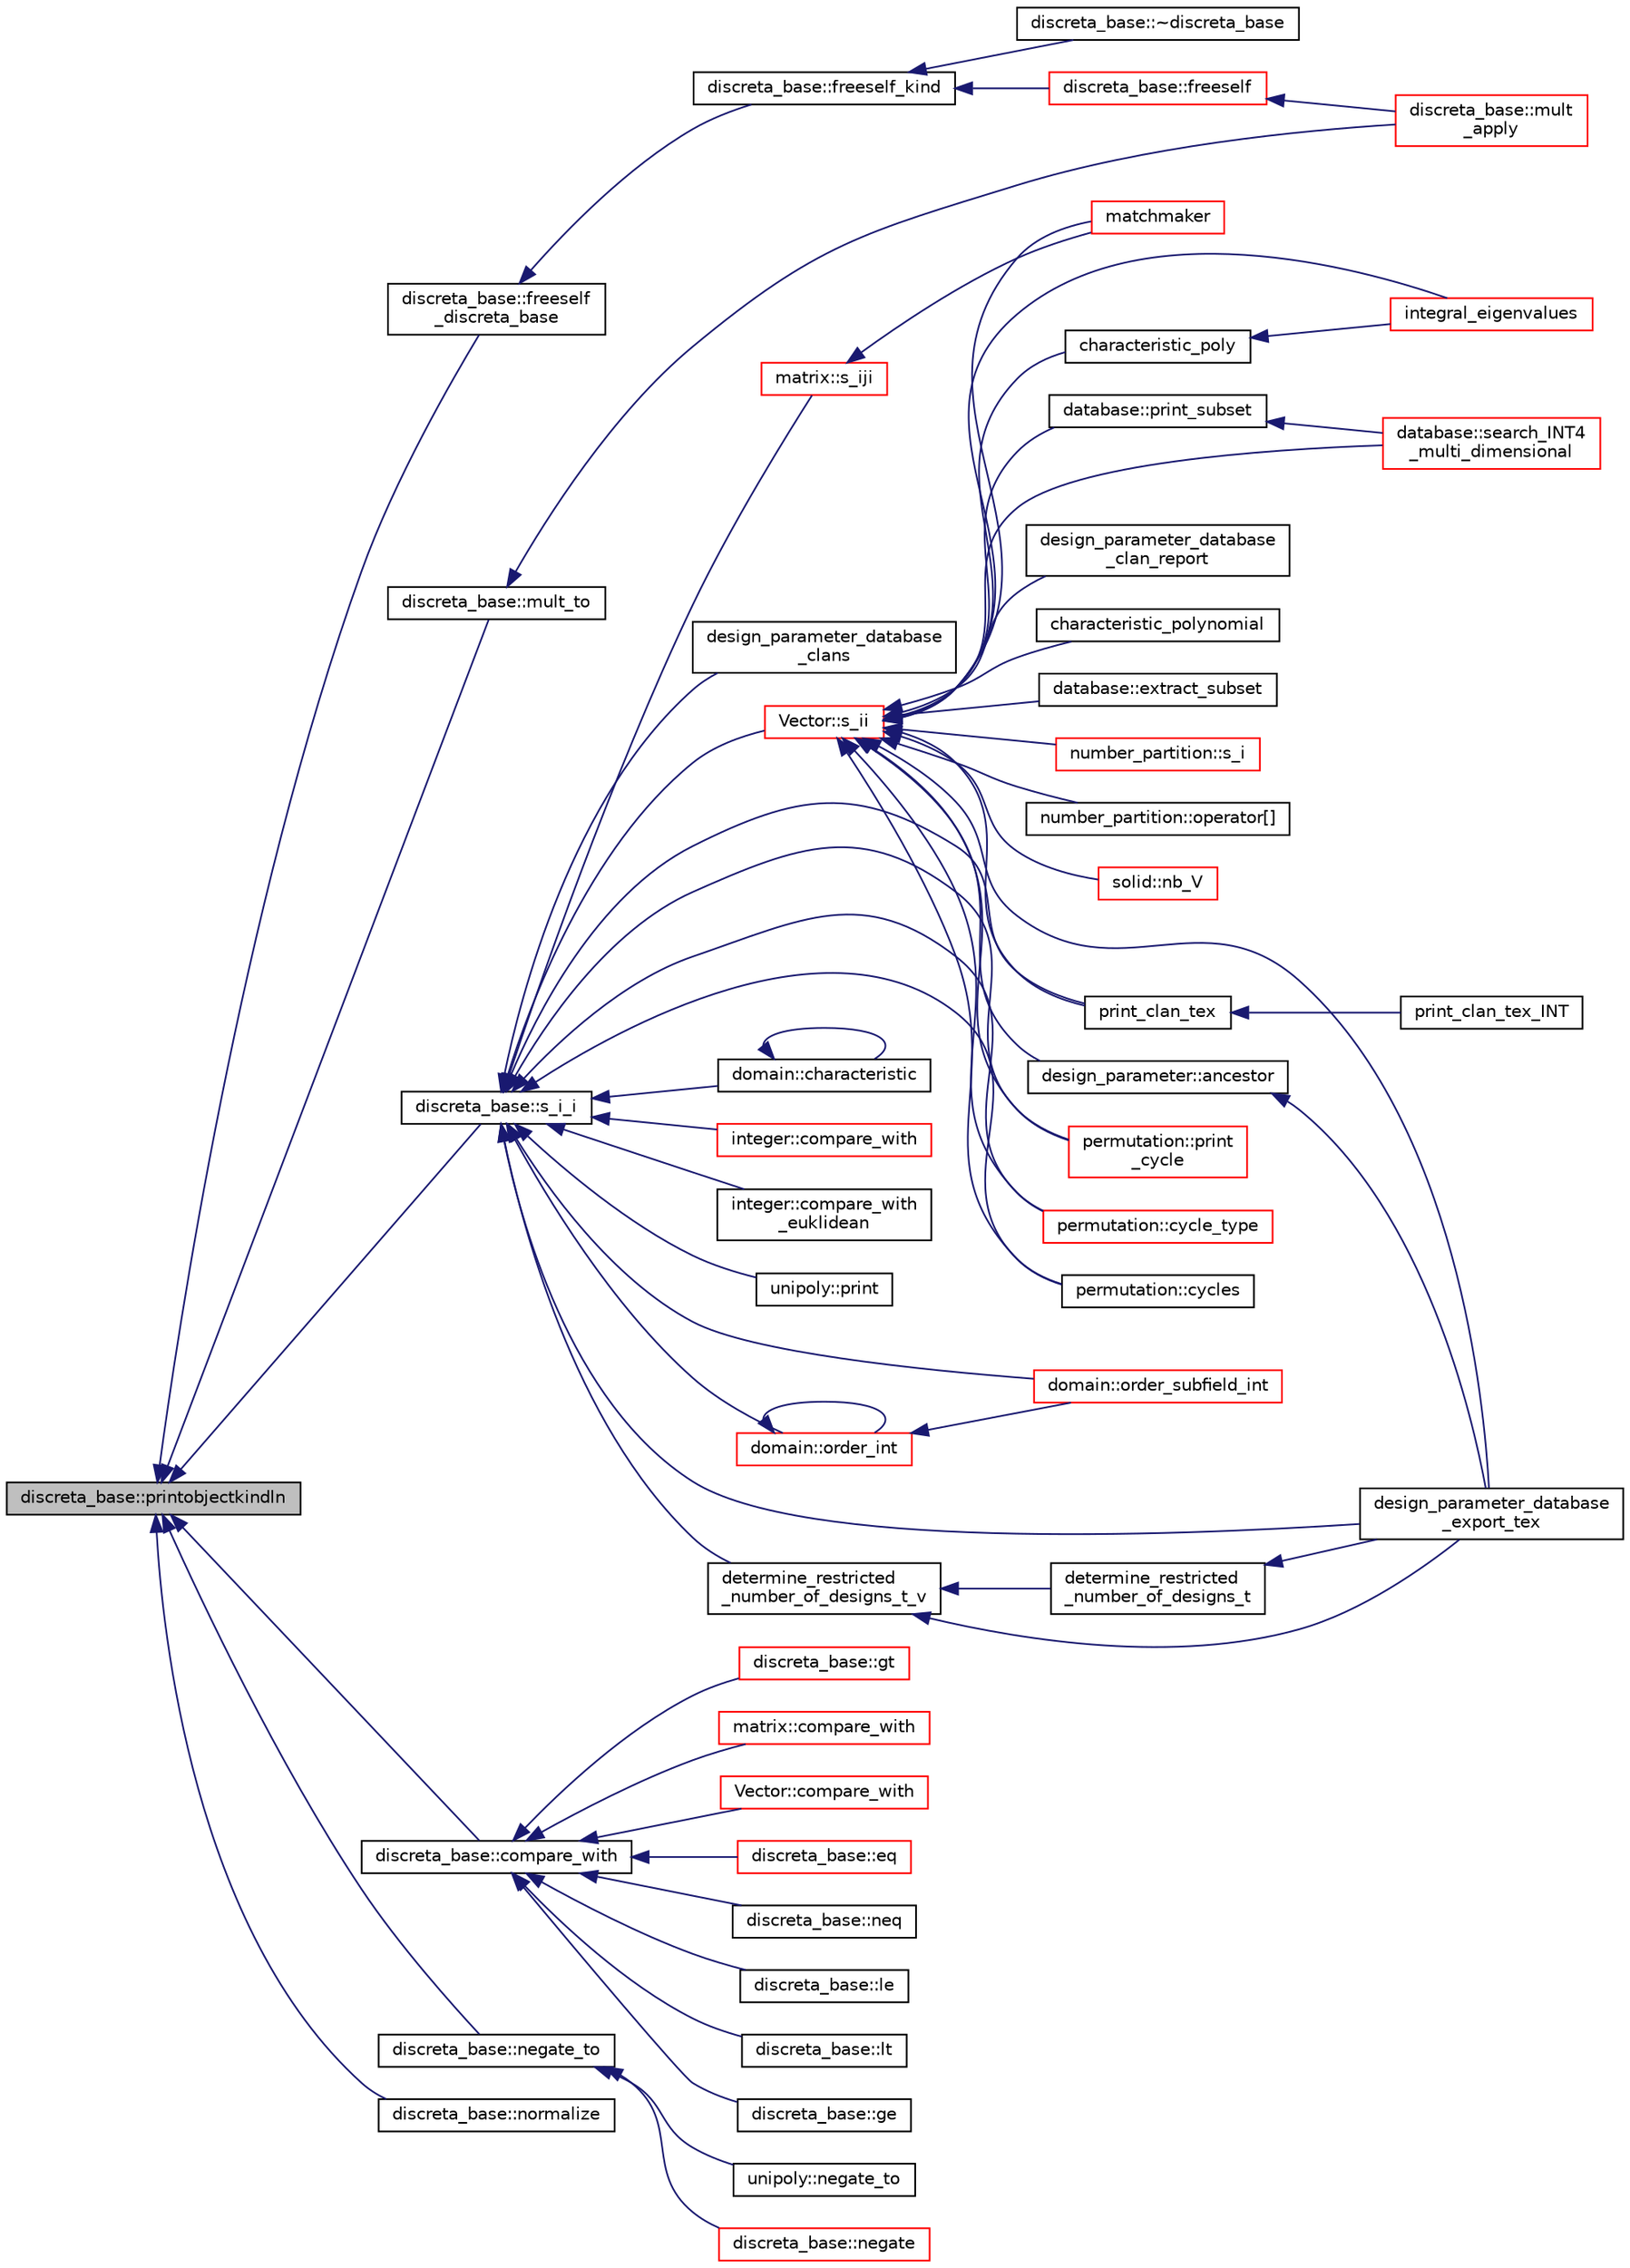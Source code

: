 digraph "discreta_base::printobjectkindln"
{
  edge [fontname="Helvetica",fontsize="10",labelfontname="Helvetica",labelfontsize="10"];
  node [fontname="Helvetica",fontsize="10",shape=record];
  rankdir="LR";
  Node15594 [label="discreta_base::printobjectkindln",height=0.2,width=0.4,color="black", fillcolor="grey75", style="filled", fontcolor="black"];
  Node15594 -> Node15595 [dir="back",color="midnightblue",fontsize="10",style="solid",fontname="Helvetica"];
  Node15595 [label="discreta_base::freeself\l_discreta_base",height=0.2,width=0.4,color="black", fillcolor="white", style="filled",URL="$d7/d71/classdiscreta__base.html#a8b1ec2cee4566034441e066dc2c027db"];
  Node15595 -> Node15596 [dir="back",color="midnightblue",fontsize="10",style="solid",fontname="Helvetica"];
  Node15596 [label="discreta_base::freeself_kind",height=0.2,width=0.4,color="black", fillcolor="white", style="filled",URL="$d7/d71/classdiscreta__base.html#a63a23ada2165b3838fab719ed458cec8"];
  Node15596 -> Node15597 [dir="back",color="midnightblue",fontsize="10",style="solid",fontname="Helvetica"];
  Node15597 [label="discreta_base::~discreta_base",height=0.2,width=0.4,color="black", fillcolor="white", style="filled",URL="$d7/d71/classdiscreta__base.html#a14df6915d3622e941d8bd541a6818d0e"];
  Node15596 -> Node15598 [dir="back",color="midnightblue",fontsize="10",style="solid",fontname="Helvetica"];
  Node15598 [label="discreta_base::freeself",height=0.2,width=0.4,color="red", fillcolor="white", style="filled",URL="$d7/d71/classdiscreta__base.html#a9a3c9501a562293b5667c11b9174d6e5"];
  Node15598 -> Node15599 [dir="back",color="midnightblue",fontsize="10",style="solid",fontname="Helvetica"];
  Node15599 [label="discreta_base::mult\l_apply",height=0.2,width=0.4,color="red", fillcolor="white", style="filled",URL="$d7/d71/classdiscreta__base.html#a301b8d0527d3a60ba410bba87446f490"];
  Node15594 -> Node15964 [dir="back",color="midnightblue",fontsize="10",style="solid",fontname="Helvetica"];
  Node15964 [label="discreta_base::s_i_i",height=0.2,width=0.4,color="black", fillcolor="white", style="filled",URL="$d7/d71/classdiscreta__base.html#aadb92c01fbe69b3034b0214b33fbc735"];
  Node15964 -> Node15650 [dir="back",color="midnightblue",fontsize="10",style="solid",fontname="Helvetica"];
  Node15650 [label="print_clan_tex",height=0.2,width=0.4,color="black", fillcolor="white", style="filled",URL="$d9/d60/discreta_8h.html#a46caf83aa0d557a42ac3710c7f5dc665"];
  Node15650 -> Node15625 [dir="back",color="midnightblue",fontsize="10",style="solid",fontname="Helvetica"];
  Node15625 [label="print_clan_tex_INT",height=0.2,width=0.4,color="black", fillcolor="white", style="filled",URL="$d9/d60/discreta_8h.html#a6940852a56bea54b6b60aa35e5894664"];
  Node15964 -> Node15608 [dir="back",color="midnightblue",fontsize="10",style="solid",fontname="Helvetica"];
  Node15608 [label="design_parameter_database\l_export_tex",height=0.2,width=0.4,color="black", fillcolor="white", style="filled",URL="$d9/d60/discreta_8h.html#a075808c1cf57d126d15a0d7794716de7"];
  Node15964 -> Node15609 [dir="back",color="midnightblue",fontsize="10",style="solid",fontname="Helvetica"];
  Node15609 [label="determine_restricted\l_number_of_designs_t_v",height=0.2,width=0.4,color="black", fillcolor="white", style="filled",URL="$d9/d60/discreta_8h.html#a1f0a99cd9ed4f124762cf5224335b2b7"];
  Node15609 -> Node15608 [dir="back",color="midnightblue",fontsize="10",style="solid",fontname="Helvetica"];
  Node15609 -> Node15610 [dir="back",color="midnightblue",fontsize="10",style="solid",fontname="Helvetica"];
  Node15610 [label="determine_restricted\l_number_of_designs_t",height=0.2,width=0.4,color="black", fillcolor="white", style="filled",URL="$d9/d60/discreta_8h.html#a040387501cacb94c30c33dd6a7f25c40"];
  Node15610 -> Node15608 [dir="back",color="midnightblue",fontsize="10",style="solid",fontname="Helvetica"];
  Node15964 -> Node15611 [dir="back",color="midnightblue",fontsize="10",style="solid",fontname="Helvetica"];
  Node15611 [label="design_parameter_database\l_clans",height=0.2,width=0.4,color="black", fillcolor="white", style="filled",URL="$d9/d60/discreta_8h.html#a730cc0fd8e835bbaa467231eebffd74e"];
  Node15964 -> Node15965 [dir="back",color="midnightblue",fontsize="10",style="solid",fontname="Helvetica"];
  Node15965 [label="Vector::s_ii",height=0.2,width=0.4,color="red", fillcolor="white", style="filled",URL="$d5/db2/class_vector.html#a75d4942cc7b9794717b4846c10520db8"];
  Node15965 -> Node15635 [dir="back",color="midnightblue",fontsize="10",style="solid",fontname="Helvetica"];
  Node15635 [label="integral_eigenvalues",height=0.2,width=0.4,color="red", fillcolor="white", style="filled",URL="$da/da3/burnside_8_c.html#a004b5f30973c98c5abc8610af6f266ed"];
  Node15965 -> Node15634 [dir="back",color="midnightblue",fontsize="10",style="solid",fontname="Helvetica"];
  Node15634 [label="characteristic_poly",height=0.2,width=0.4,color="black", fillcolor="white", style="filled",URL="$da/da3/burnside_8_c.html#a5629a5d628bae5cbf28c0de6386de1d5"];
  Node15634 -> Node15635 [dir="back",color="midnightblue",fontsize="10",style="solid",fontname="Helvetica"];
  Node15965 -> Node15650 [dir="back",color="midnightblue",fontsize="10",style="solid",fontname="Helvetica"];
  Node15965 -> Node15608 [dir="back",color="midnightblue",fontsize="10",style="solid",fontname="Helvetica"];
  Node15965 -> Node15612 [dir="back",color="midnightblue",fontsize="10",style="solid",fontname="Helvetica"];
  Node15612 [label="design_parameter_database\l_clan_report",height=0.2,width=0.4,color="black", fillcolor="white", style="filled",URL="$d9/d60/discreta_8h.html#a744595779bda605193b61d01d79ad981"];
  Node15965 -> Node15639 [dir="back",color="midnightblue",fontsize="10",style="solid",fontname="Helvetica"];
  Node15639 [label="matchmaker",height=0.2,width=0.4,color="red", fillcolor="white", style="filled",URL="$d5/d3f/test_8_c.html#a93ef2c2e9896d2a9f32ced4136c2784a"];
  Node15965 -> Node15641 [dir="back",color="midnightblue",fontsize="10",style="solid",fontname="Helvetica"];
  Node15641 [label="characteristic_polynomial",height=0.2,width=0.4,color="black", fillcolor="white", style="filled",URL="$d2/dfa/draw__colored__graph_8_c.html#a62228dd6db2b90823a89d107af4b5d7a"];
  Node15965 -> Node15966 [dir="back",color="midnightblue",fontsize="10",style="solid",fontname="Helvetica"];
  Node15966 [label="database::print_subset",height=0.2,width=0.4,color="black", fillcolor="white", style="filled",URL="$db/d72/classdatabase.html#a8b454f5428b3f00a2de497f21d73f3fa"];
  Node15966 -> Node15645 [dir="back",color="midnightblue",fontsize="10",style="solid",fontname="Helvetica"];
  Node15645 [label="database::search_INT4\l_multi_dimensional",height=0.2,width=0.4,color="red", fillcolor="white", style="filled",URL="$db/d72/classdatabase.html#a43a31b0e56d1401185a452a6686666aa"];
  Node15965 -> Node15967 [dir="back",color="midnightblue",fontsize="10",style="solid",fontname="Helvetica"];
  Node15967 [label="database::extract_subset",height=0.2,width=0.4,color="black", fillcolor="white", style="filled",URL="$db/d72/classdatabase.html#abeb9113b3b9f544afe25bd16fd69662d"];
  Node15965 -> Node15645 [dir="back",color="midnightblue",fontsize="10",style="solid",fontname="Helvetica"];
  Node15965 -> Node15630 [dir="back",color="midnightblue",fontsize="10",style="solid",fontname="Helvetica"];
  Node15630 [label="design_parameter::ancestor",height=0.2,width=0.4,color="black", fillcolor="white", style="filled",URL="$da/d94/classdesign__parameter.html#abd616d2e29cde6f3e797abab001af0c6"];
  Node15630 -> Node15608 [dir="back",color="midnightblue",fontsize="10",style="solid",fontname="Helvetica"];
  Node15965 -> Node15968 [dir="back",color="midnightblue",fontsize="10",style="solid",fontname="Helvetica"];
  Node15968 [label="number_partition::s_i",height=0.2,width=0.4,color="red", fillcolor="white", style="filled",URL="$df/d50/classnumber__partition.html#aca3e653629e80549db9e0cf584a3e16c"];
  Node15965 -> Node15979 [dir="back",color="midnightblue",fontsize="10",style="solid",fontname="Helvetica"];
  Node15979 [label="number_partition::operator[]",height=0.2,width=0.4,color="black", fillcolor="white", style="filled",URL="$df/d50/classnumber__partition.html#a320f8ff6497e3199b10383b740ddf900"];
  Node15965 -> Node15980 [dir="back",color="midnightblue",fontsize="10",style="solid",fontname="Helvetica"];
  Node15980 [label="solid::nb_V",height=0.2,width=0.4,color="red", fillcolor="white", style="filled",URL="$d8/def/classsolid.html#aca646d2fdafa24105634c4959caa88c8"];
  Node15965 -> Node15777 [dir="back",color="midnightblue",fontsize="10",style="solid",fontname="Helvetica"];
  Node15777 [label="permutation::print\l_cycle",height=0.2,width=0.4,color="red", fillcolor="white", style="filled",URL="$d0/d08/classpermutation.html#abf779232815eb4c16286cf642d214b50"];
  Node15965 -> Node15779 [dir="back",color="midnightblue",fontsize="10",style="solid",fontname="Helvetica"];
  Node15779 [label="permutation::cycle_type",height=0.2,width=0.4,color="red", fillcolor="white", style="filled",URL="$d0/d08/classpermutation.html#a5509600cbe40b5c6cdaff56d822b4de0"];
  Node15965 -> Node15674 [dir="back",color="midnightblue",fontsize="10",style="solid",fontname="Helvetica"];
  Node15674 [label="permutation::cycles",height=0.2,width=0.4,color="black", fillcolor="white", style="filled",URL="$d0/d08/classpermutation.html#a88706cf2c683df70a29156f39b3e4895"];
  Node15964 -> Node16074 [dir="back",color="midnightblue",fontsize="10",style="solid",fontname="Helvetica"];
  Node16074 [label="matrix::s_iji",height=0.2,width=0.4,color="red", fillcolor="white", style="filled",URL="$d1/d8d/classmatrix.html#af8d3c35817af62a3c0097ddf64422d96"];
  Node16074 -> Node15639 [dir="back",color="midnightblue",fontsize="10",style="solid",fontname="Helvetica"];
  Node15964 -> Node16084 [dir="back",color="midnightblue",fontsize="10",style="solid",fontname="Helvetica"];
  Node16084 [label="domain::order_int",height=0.2,width=0.4,color="red", fillcolor="white", style="filled",URL="$de/d3b/classdomain.html#aa8dcedfd93e3a8db0069a08b9f0bfff7"];
  Node16084 -> Node16084 [dir="back",color="midnightblue",fontsize="10",style="solid",fontname="Helvetica"];
  Node16084 -> Node16085 [dir="back",color="midnightblue",fontsize="10",style="solid",fontname="Helvetica"];
  Node16085 [label="domain::order_subfield_int",height=0.2,width=0.4,color="red", fillcolor="white", style="filled",URL="$de/d3b/classdomain.html#aca55200b8df1de0873984afa75da5633"];
  Node15964 -> Node16085 [dir="back",color="midnightblue",fontsize="10",style="solid",fontname="Helvetica"];
  Node15964 -> Node16092 [dir="back",color="midnightblue",fontsize="10",style="solid",fontname="Helvetica"];
  Node16092 [label="domain::characteristic",height=0.2,width=0.4,color="black", fillcolor="white", style="filled",URL="$de/d3b/classdomain.html#a821a7f119bb67776aa0521253a98e65c"];
  Node16092 -> Node16092 [dir="back",color="midnightblue",fontsize="10",style="solid",fontname="Helvetica"];
  Node15964 -> Node15772 [dir="back",color="midnightblue",fontsize="10",style="solid",fontname="Helvetica"];
  Node15772 [label="integer::compare_with",height=0.2,width=0.4,color="red", fillcolor="white", style="filled",URL="$d0/de5/classinteger.html#a20cc8d8d4913e9ee746c6758bbb2e62a"];
  Node15964 -> Node16093 [dir="back",color="midnightblue",fontsize="10",style="solid",fontname="Helvetica"];
  Node16093 [label="integer::compare_with\l_euklidean",height=0.2,width=0.4,color="black", fillcolor="white", style="filled",URL="$d0/de5/classinteger.html#a903a43b71a9f65f6b7edb443997f5f0e"];
  Node15964 -> Node15777 [dir="back",color="midnightblue",fontsize="10",style="solid",fontname="Helvetica"];
  Node15964 -> Node15779 [dir="back",color="midnightblue",fontsize="10",style="solid",fontname="Helvetica"];
  Node15964 -> Node15674 [dir="back",color="midnightblue",fontsize="10",style="solid",fontname="Helvetica"];
  Node15964 -> Node15858 [dir="back",color="midnightblue",fontsize="10",style="solid",fontname="Helvetica"];
  Node15858 [label="unipoly::print",height=0.2,width=0.4,color="black", fillcolor="white", style="filled",URL="$d1/d89/classunipoly.html#a9dc0d295bea73d0c20562149f250cd97"];
  Node15594 -> Node16094 [dir="back",color="midnightblue",fontsize="10",style="solid",fontname="Helvetica"];
  Node16094 [label="discreta_base::compare_with",height=0.2,width=0.4,color="black", fillcolor="white", style="filled",URL="$d7/d71/classdiscreta__base.html#a3818444c4301d0b7ed47c3b850ea6c60"];
  Node16094 -> Node16095 [dir="back",color="midnightblue",fontsize="10",style="solid",fontname="Helvetica"];
  Node16095 [label="discreta_base::eq",height=0.2,width=0.4,color="red", fillcolor="white", style="filled",URL="$d7/d71/classdiscreta__base.html#a7afe4f013b04efa764ed9fe099e5eb80"];
  Node16094 -> Node16096 [dir="back",color="midnightblue",fontsize="10",style="solid",fontname="Helvetica"];
  Node16096 [label="discreta_base::neq",height=0.2,width=0.4,color="black", fillcolor="white", style="filled",URL="$d7/d71/classdiscreta__base.html#a42975aaa9bb0b76d468df7fdb9390251"];
  Node16094 -> Node16097 [dir="back",color="midnightblue",fontsize="10",style="solid",fontname="Helvetica"];
  Node16097 [label="discreta_base::le",height=0.2,width=0.4,color="black", fillcolor="white", style="filled",URL="$d7/d71/classdiscreta__base.html#a2813443682a077fd4112415ee299f087"];
  Node16094 -> Node16098 [dir="back",color="midnightblue",fontsize="10",style="solid",fontname="Helvetica"];
  Node16098 [label="discreta_base::lt",height=0.2,width=0.4,color="black", fillcolor="white", style="filled",URL="$d7/d71/classdiscreta__base.html#a3e17f6a5f027ea3f631a3ba3c540ff3f"];
  Node16094 -> Node16099 [dir="back",color="midnightblue",fontsize="10",style="solid",fontname="Helvetica"];
  Node16099 [label="discreta_base::ge",height=0.2,width=0.4,color="black", fillcolor="white", style="filled",URL="$d7/d71/classdiscreta__base.html#a06af05fc220a55e844849fe665545c03"];
  Node16094 -> Node16100 [dir="back",color="midnightblue",fontsize="10",style="solid",fontname="Helvetica"];
  Node16100 [label="discreta_base::gt",height=0.2,width=0.4,color="red", fillcolor="white", style="filled",URL="$d7/d71/classdiscreta__base.html#ac7dbe66505d512c802c0698c13b05605"];
  Node16094 -> Node16101 [dir="back",color="midnightblue",fontsize="10",style="solid",fontname="Helvetica"];
  Node16101 [label="matrix::compare_with",height=0.2,width=0.4,color="red", fillcolor="white", style="filled",URL="$d1/d8d/classmatrix.html#a6009a90834a208f5f0a83d8ed651e4c5"];
  Node16094 -> Node16102 [dir="back",color="midnightblue",fontsize="10",style="solid",fontname="Helvetica"];
  Node16102 [label="Vector::compare_with",height=0.2,width=0.4,color="red", fillcolor="white", style="filled",URL="$d5/db2/class_vector.html#a5fc27308a2710188b16f92df56c79c55"];
  Node15594 -> Node16103 [dir="back",color="midnightblue",fontsize="10",style="solid",fontname="Helvetica"];
  Node16103 [label="discreta_base::mult_to",height=0.2,width=0.4,color="black", fillcolor="white", style="filled",URL="$d7/d71/classdiscreta__base.html#a54d5c16c016769e3365639721c06591e"];
  Node16103 -> Node15599 [dir="back",color="midnightblue",fontsize="10",style="solid",fontname="Helvetica"];
  Node15594 -> Node16104 [dir="back",color="midnightblue",fontsize="10",style="solid",fontname="Helvetica"];
  Node16104 [label="discreta_base::negate_to",height=0.2,width=0.4,color="black", fillcolor="white", style="filled",URL="$d7/d71/classdiscreta__base.html#a65ad2034f2f4518d424b814974018a03"];
  Node16104 -> Node16105 [dir="back",color="midnightblue",fontsize="10",style="solid",fontname="Helvetica"];
  Node16105 [label="discreta_base::negate",height=0.2,width=0.4,color="red", fillcolor="white", style="filled",URL="$d7/d71/classdiscreta__base.html#aac1be1125008f8a93a3083cd1a43878d"];
  Node16104 -> Node15849 [dir="back",color="midnightblue",fontsize="10",style="solid",fontname="Helvetica"];
  Node15849 [label="unipoly::negate_to",height=0.2,width=0.4,color="black", fillcolor="white", style="filled",URL="$d1/d89/classunipoly.html#a2181196b44786790f58b72510620db97"];
  Node15594 -> Node16107 [dir="back",color="midnightblue",fontsize="10",style="solid",fontname="Helvetica"];
  Node16107 [label="discreta_base::normalize",height=0.2,width=0.4,color="black", fillcolor="white", style="filled",URL="$d7/d71/classdiscreta__base.html#acd46a488505c6086b5bc019550e5e313"];
}
